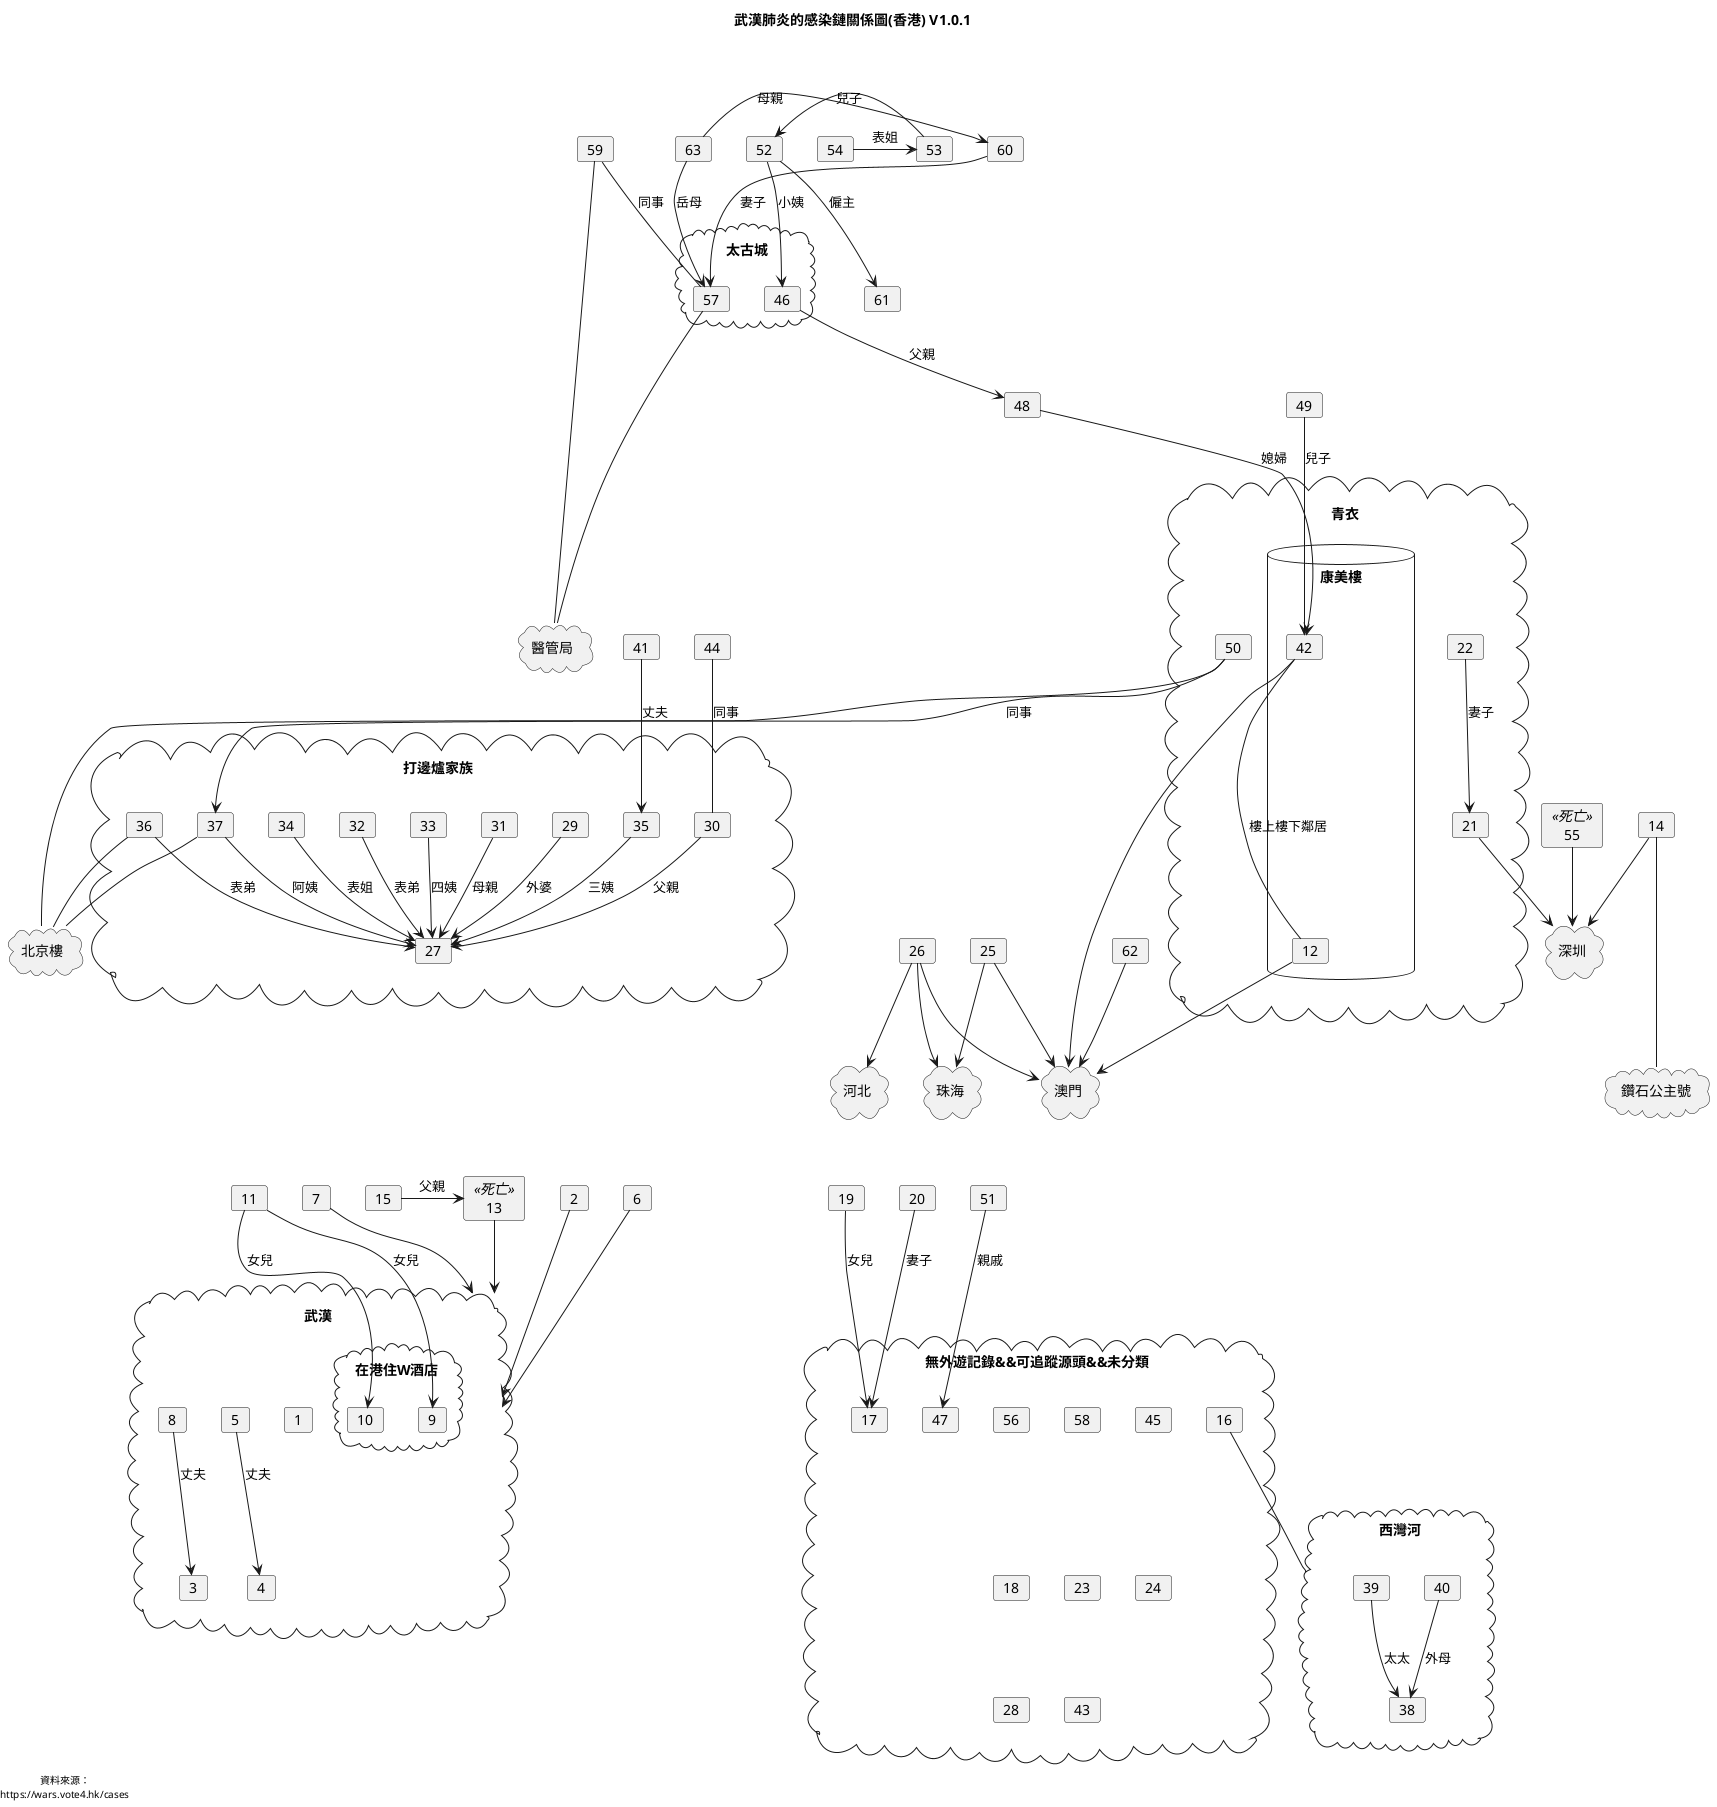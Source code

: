 @startuml

skinparam classAttributeIconSize 0
skinparam shadowing false
hide circle
skinparam monochrome true

skinparam class {
	BackgroundColor transparent
}

skinparam node {
	BackgroundColor transparent
}

skinparam Header {
	FontColor black
}

skinparam Footer {
	FontColor black
}

title 武漢肺炎的感染鏈關係圖(香港) V1.0.1\n\n

cloud "深圳" as ShenZhen

cloud "珠海" as Zhuhai

cloud "北京樓" as PekingRest

cloud "青衣" as TsingYi {

  database "康美樓" as HongMei {
    card 42
    card 12
    42 --- 12: 樓上樓下鄰居
  }
  card 21
  card 22
  card 50
  22-->21: 妻子
}

cloud "西灣河" as SaiWanHo {
  card 38
  card 40
  card 39
  39 --> 38: 太太
  40 --> 38: 外母
}

card 41
cloud "打邊爐家族" as HotPotFamily {
  card 27
  card 30
  card 29
  card 31
  card 33
  card 37
  card 32
  card 34
  card 35
  card 36
  29 --> 27: 外婆
  30 --> 27: 父親
  31 --> 27: 母親
  32 --> 27: 表弟
  33 --> 27: 四姨
  34 --> 27: 表姐
  35 --> 27: 三姨
  36 --> 27: 表弟
  37 --> 27: 阿姨
  41 --> 35: 丈夫
}

card 40
card 51
card 39

cloud "無外遊記錄&&可追蹤源頭&&未分類" as NoRecord {
  card 56
  card 58
  card 45
  card 16
  card 17
  card 18
  card 23
  card 24
  card 28
  card 43
  card 47
}

cloud "澳門" as Macau

cloud "武漢" as Wuhan {
  card 1
  card 3
  card 4
  card 5
  card 8

  cloud "在港住W酒店" as WHotel {
    card 9
    card 10
  }

  5--> 4: 丈夫
  8--> 3: 丈夫
}

cloud "太古城" as TaikooShing {
	card 46
	card 57
}

cloud "鑽石公主號" as DiamondPrincess

cloud "醫管局" as HA
cloud "河北"

card 59
card 14
card 39
card 11
card 2
card 6
card 7
card 44
card 48
card 52
card 61
card 13 <<死亡>>
card 15
card 19
card 20
card 25
card 26
card 49
card 54
card 53
card 55 <<死亡>>
card 60
card 62
card 63

49 --> 42: 兒子
46 --> 48: 父親
21 --> ShenZhen
20 --> 17: 妻子
19 --> 17: 女兒
15 -> 13: 父親
14 --- DiamondPrincess
11 --> 10: 女兒
11 --> 9: 女兒
2 --> Wuhan
6 --> Wuhan
7 --> Wuhan
13 --> Wuhan
44 -- 30: 同事
52 --> 61: 僱主
52 --> 46: 小姨
48 --> 42: 媳婦
42 --> Macau
12 --> Macau
25 --> Macau
25 --> Zhuhai
26 --> Macau
26 --> Zhuhai
26 --> 河北
50 --> 37: 同事
51 --> 47: 親戚
53 -> 52: 兒子
54 -> 53: 表姐
55 --> ShenZhen
59 --- HA
57 --- HA
60 --> 57: 妻子
14 --> ShenZhen
50 --- PekingRest
37 -- PekingRest
36 -- PekingRest
16 -- SaiWanHo
62 --> Macau
63 -> 60: 母親
63-> 57: 岳母
59 -- 57: 同事

/'Layout
TsingYi -[hidden]--- HotPotFamily
Wuhan -[hidden]- HotPotFamily
TsingYi -[hidden]----- NoRecord
Wuhan -[hidden]----- HotPotFamily
'/
TsingYi -[hidden]----- Wuhan
HotPotFamily -[hidden]---- NoRecord


left footer
資料來源：
https://wars.vote4.hk/cases
endfooter

@enduml
